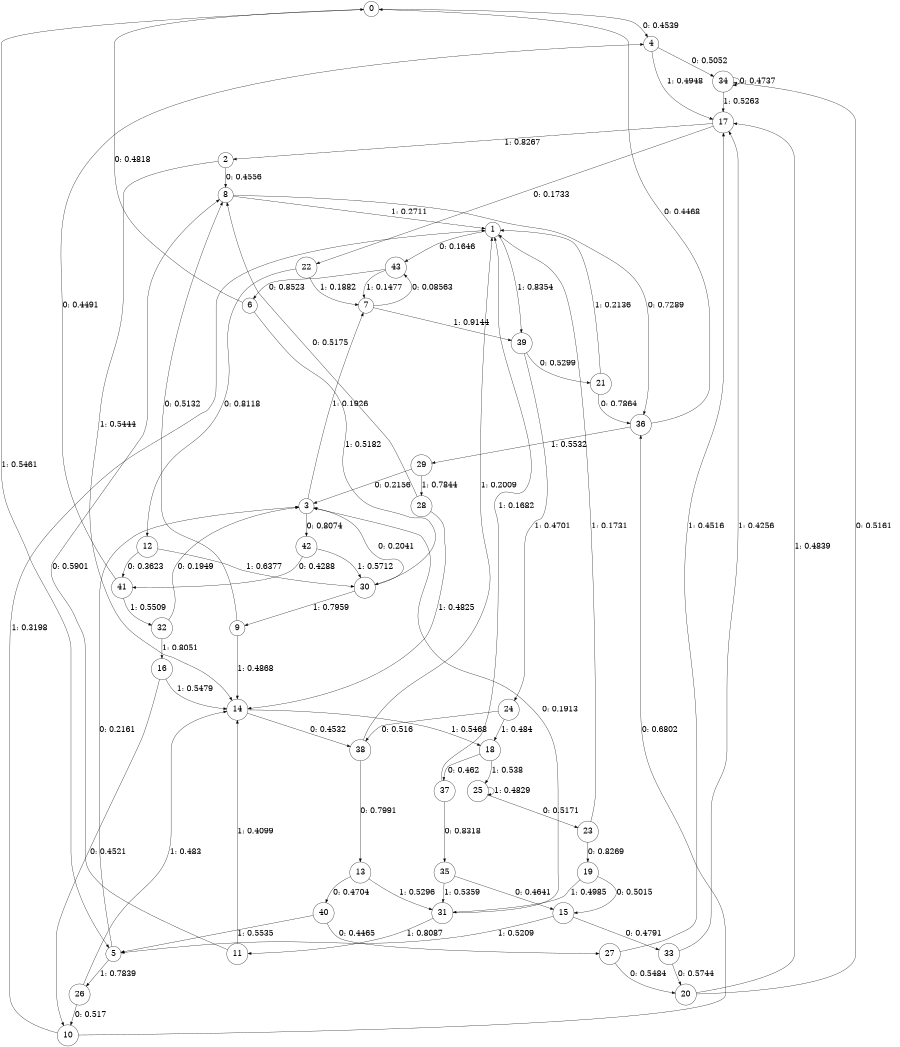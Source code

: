 digraph "ch32concat_phase3_L8" {
size = "6,8.5";
ratio = "fill";
node [shape = circle];
node [fontsize = 24];
edge [fontsize = 24];
0 -> 4 [label = "0: 0.4539   "];
0 -> 5 [label = "1: 0.5461   "];
1 -> 43 [label = "0: 0.1646   "];
1 -> 39 [label = "1: 0.8354   "];
2 -> 8 [label = "0: 0.4556   "];
2 -> 14 [label = "1: 0.5444   "];
3 -> 42 [label = "0: 0.8074   "];
3 -> 7 [label = "1: 0.1926   "];
4 -> 34 [label = "0: 0.5052   "];
4 -> 17 [label = "1: 0.4948   "];
5 -> 3 [label = "0: 0.2161   "];
5 -> 26 [label = "1: 0.7839   "];
6 -> 0 [label = "0: 0.4818   "];
6 -> 30 [label = "1: 0.5182   "];
7 -> 43 [label = "0: 0.08563  "];
7 -> 39 [label = "1: 0.9144   "];
8 -> 36 [label = "0: 0.7289   "];
8 -> 1 [label = "1: 0.2711   "];
9 -> 8 [label = "0: 0.5132   "];
9 -> 14 [label = "1: 0.4868   "];
10 -> 36 [label = "0: 0.6802   "];
10 -> 1 [label = "1: 0.3198   "];
11 -> 8 [label = "0: 0.5901   "];
11 -> 14 [label = "1: 0.4099   "];
12 -> 41 [label = "0: 0.3623   "];
12 -> 30 [label = "1: 0.6377   "];
13 -> 40 [label = "0: 0.4704   "];
13 -> 31 [label = "1: 0.5296   "];
14 -> 38 [label = "0: 0.4532   "];
14 -> 18 [label = "1: 0.5468   "];
15 -> 33 [label = "0: 0.4791   "];
15 -> 5 [label = "1: 0.5209   "];
16 -> 10 [label = "0: 0.4521   "];
16 -> 14 [label = "1: 0.5479   "];
17 -> 22 [label = "0: 0.1733   "];
17 -> 2 [label = "1: 0.8267   "];
18 -> 37 [label = "0: 0.462    "];
18 -> 25 [label = "1: 0.538    "];
19 -> 15 [label = "0: 0.5015   "];
19 -> 31 [label = "1: 0.4985   "];
20 -> 34 [label = "0: 0.5161   "];
20 -> 17 [label = "1: 0.4839   "];
21 -> 36 [label = "0: 0.7864   "];
21 -> 1 [label = "1: 0.2136   "];
22 -> 12 [label = "0: 0.8118   "];
22 -> 7 [label = "1: 0.1882   "];
23 -> 19 [label = "0: 0.8269   "];
23 -> 1 [label = "1: 0.1731   "];
24 -> 38 [label = "0: 0.516    "];
24 -> 18 [label = "1: 0.484    "];
25 -> 23 [label = "0: 0.5171   "];
25 -> 25 [label = "1: 0.4829   "];
26 -> 10 [label = "0: 0.517    "];
26 -> 14 [label = "1: 0.483    "];
27 -> 20 [label = "0: 0.5484   "];
27 -> 17 [label = "1: 0.4516   "];
28 -> 8 [label = "0: 0.5175   "];
28 -> 14 [label = "1: 0.4825   "];
29 -> 3 [label = "0: 0.2156   "];
29 -> 28 [label = "1: 0.7844   "];
30 -> 3 [label = "0: 0.2041   "];
30 -> 9 [label = "1: 0.7959   "];
31 -> 3 [label = "0: 0.1913   "];
31 -> 11 [label = "1: 0.8087   "];
32 -> 3 [label = "0: 0.1949   "];
32 -> 16 [label = "1: 0.8051   "];
33 -> 20 [label = "0: 0.5744   "];
33 -> 17 [label = "1: 0.4256   "];
34 -> 34 [label = "0: 0.4737   "];
34 -> 17 [label = "1: 0.5263   "];
35 -> 15 [label = "0: 0.4641   "];
35 -> 31 [label = "1: 0.5359   "];
36 -> 0 [label = "0: 0.4468   "];
36 -> 29 [label = "1: 0.5532   "];
37 -> 35 [label = "0: 0.8318   "];
37 -> 1 [label = "1: 0.1682   "];
38 -> 13 [label = "0: 0.7991   "];
38 -> 1 [label = "1: 0.2009   "];
39 -> 21 [label = "0: 0.5299   "];
39 -> 24 [label = "1: 0.4701   "];
40 -> 27 [label = "0: 0.4465   "];
40 -> 5 [label = "1: 0.5535   "];
41 -> 4 [label = "0: 0.4491   "];
41 -> 32 [label = "1: 0.5509   "];
42 -> 41 [label = "0: 0.4288   "];
42 -> 30 [label = "1: 0.5712   "];
43 -> 6 [label = "0: 0.8523   "];
43 -> 7 [label = "1: 0.1477   "];
}